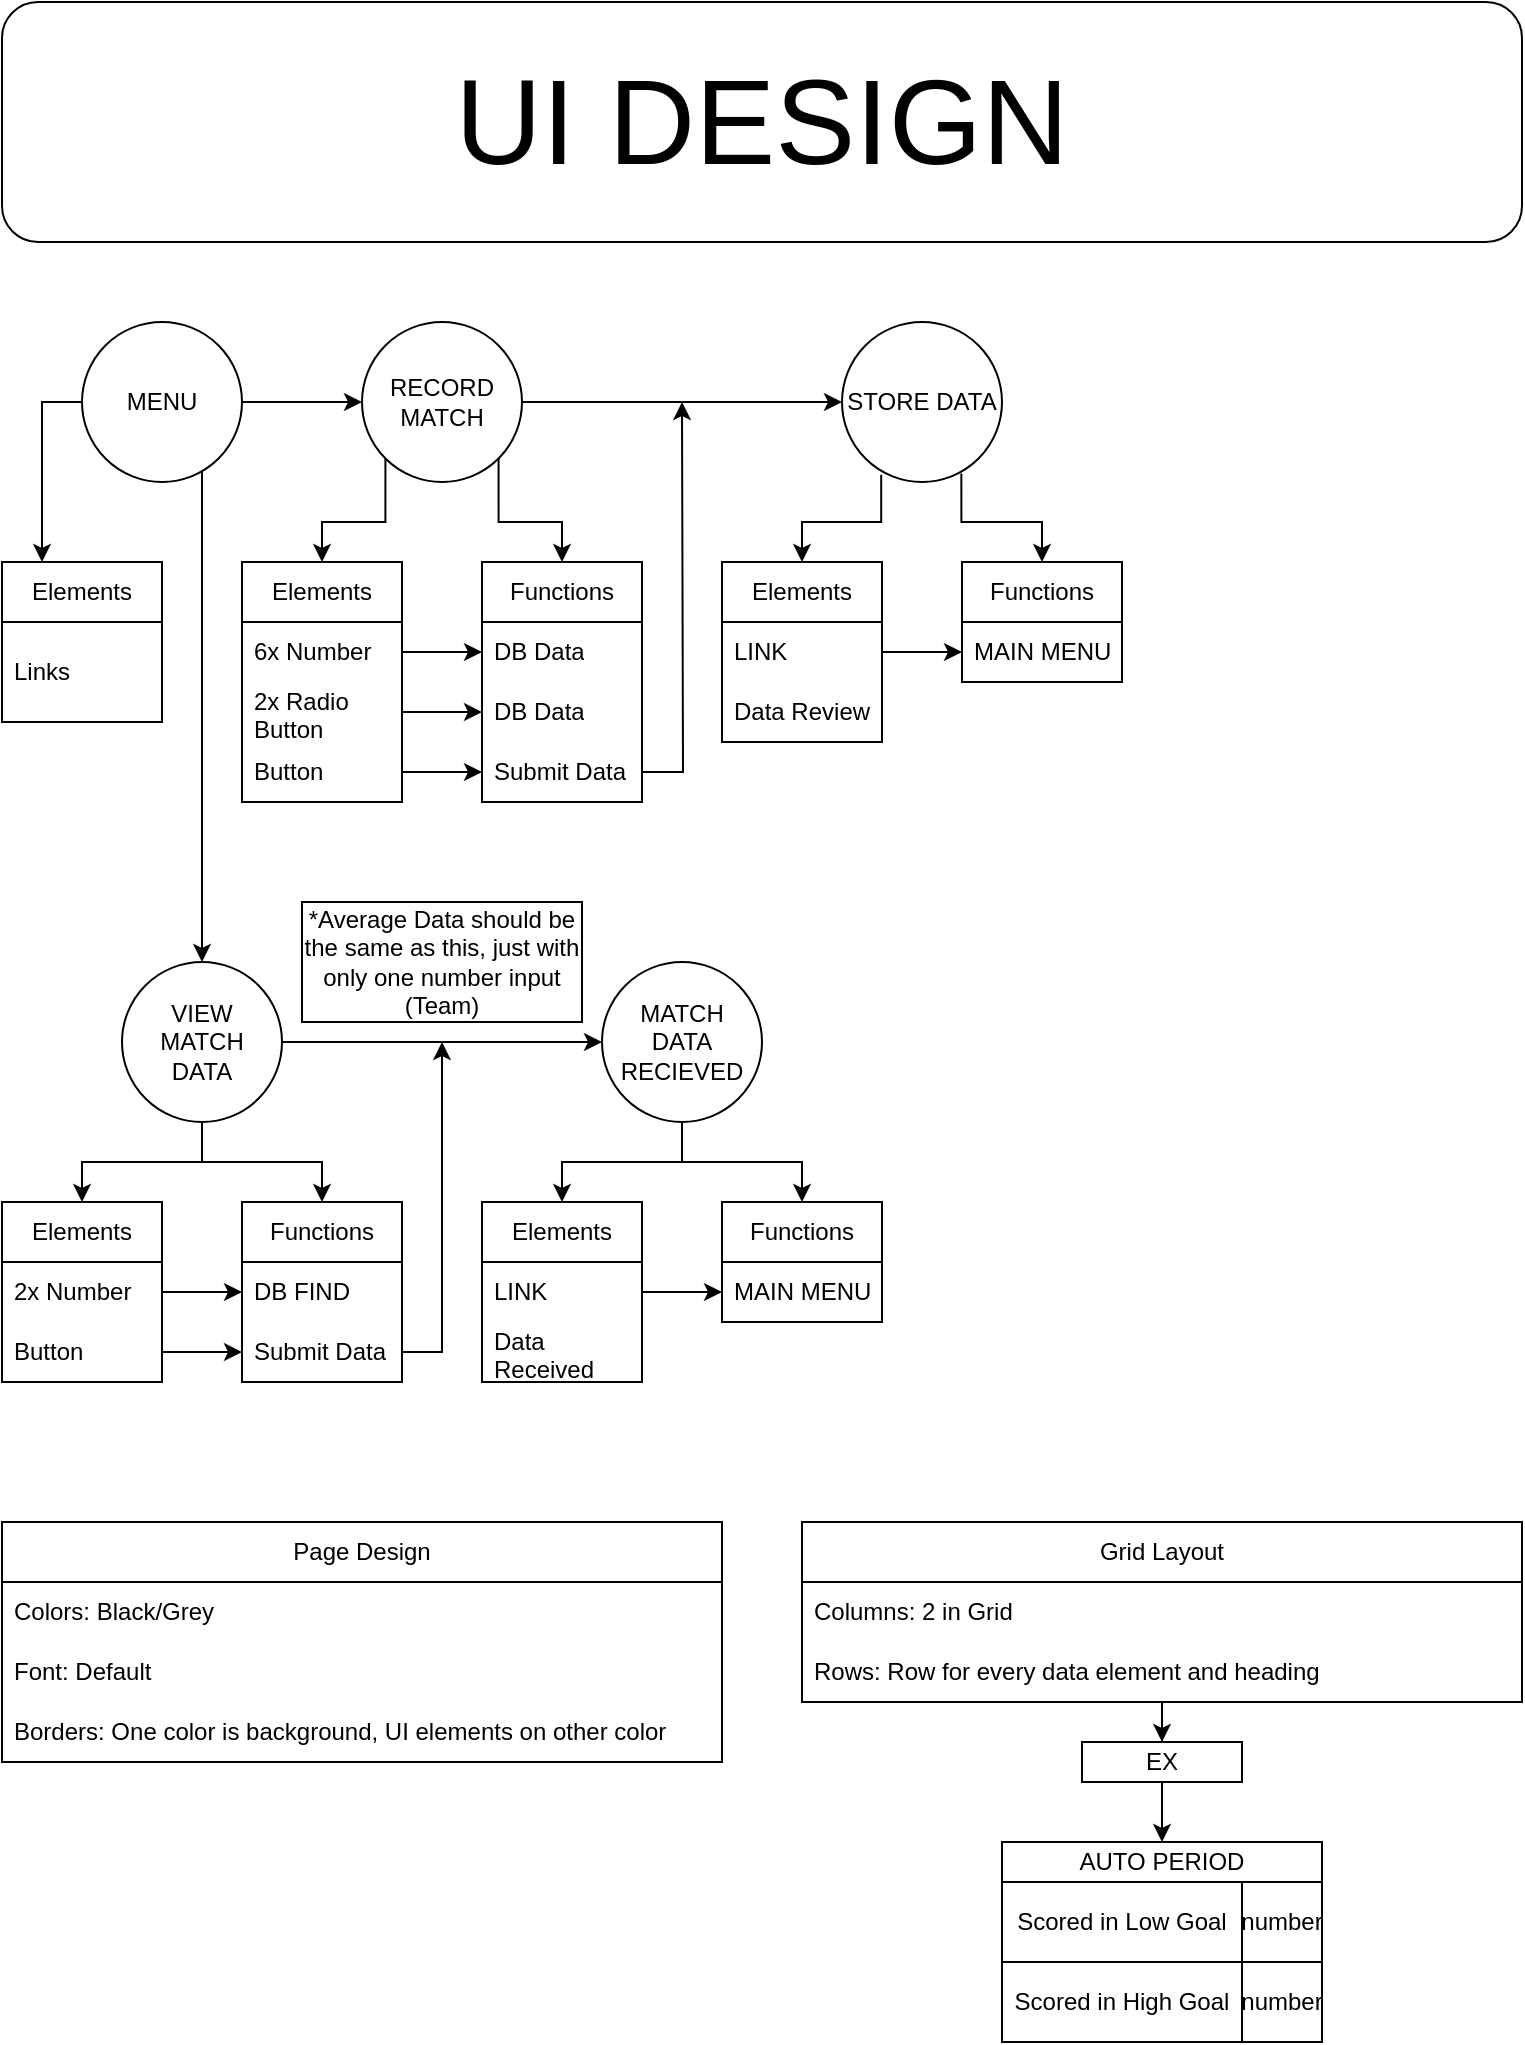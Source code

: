 <mxfile version="20.5.3" type="device"><diagram id="TbizeXg9KupzjywMaS7E" name="Page-1"><mxGraphModel dx="860" dy="467" grid="1" gridSize="10" guides="1" tooltips="1" connect="1" arrows="1" fold="1" page="1" pageScale="1" pageWidth="850" pageHeight="1100" math="0" shadow="0"><root><mxCell id="0"/><mxCell id="1" parent="0"/><mxCell id="dUOcxXH2NmT-rC37gHHx-1" value="&lt;font style=&quot;font-size: 60px;&quot;&gt;UI DESIGN&lt;/font&gt;" style="rounded=1;whiteSpace=wrap;html=1;" vertex="1" parent="1"><mxGeometry x="40" y="40" width="760" height="120" as="geometry"/></mxCell><mxCell id="dUOcxXH2NmT-rC37gHHx-2" value="Elements" style="swimlane;fontStyle=0;childLayout=stackLayout;horizontal=1;startSize=30;horizontalStack=0;resizeParent=1;resizeParentMax=0;resizeLast=0;collapsible=1;marginBottom=0;whiteSpace=wrap;html=1;fontSize=12;" vertex="1" parent="1"><mxGeometry x="40" y="320" width="80" height="80" as="geometry"/></mxCell><mxCell id="dUOcxXH2NmT-rC37gHHx-3" value="Links" style="text;strokeColor=none;fillColor=none;align=left;verticalAlign=middle;spacingLeft=4;spacingRight=4;overflow=hidden;points=[[0,0.5],[1,0.5]];portConstraint=eastwest;rotatable=0;whiteSpace=wrap;html=1;fontSize=12;" vertex="1" parent="dUOcxXH2NmT-rC37gHHx-2"><mxGeometry y="30" width="80" height="50" as="geometry"/></mxCell><mxCell id="dUOcxXH2NmT-rC37gHHx-7" style="edgeStyle=orthogonalEdgeStyle;rounded=0;orthogonalLoop=1;jettySize=auto;html=1;exitX=0;exitY=0.5;exitDx=0;exitDy=0;entryX=0.25;entryY=0;entryDx=0;entryDy=0;fontSize=12;" edge="1" parent="1" source="dUOcxXH2NmT-rC37gHHx-6" target="dUOcxXH2NmT-rC37gHHx-2"><mxGeometry relative="1" as="geometry"/></mxCell><mxCell id="dUOcxXH2NmT-rC37gHHx-39" style="edgeStyle=orthogonalEdgeStyle;rounded=0;orthogonalLoop=1;jettySize=auto;html=1;entryX=0;entryY=0.5;entryDx=0;entryDy=0;fontSize=12;" edge="1" parent="1" source="dUOcxXH2NmT-rC37gHHx-6" target="dUOcxXH2NmT-rC37gHHx-8"><mxGeometry relative="1" as="geometry"/></mxCell><mxCell id="dUOcxXH2NmT-rC37gHHx-60" style="edgeStyle=orthogonalEdgeStyle;rounded=0;orthogonalLoop=1;jettySize=auto;html=1;fontSize=12;entryX=0.5;entryY=0;entryDx=0;entryDy=0;" edge="1" parent="1" source="dUOcxXH2NmT-rC37gHHx-6" target="dUOcxXH2NmT-rC37gHHx-58"><mxGeometry relative="1" as="geometry"><mxPoint x="140" y="299.966" as="targetPoint"/><Array as="points"><mxPoint x="140" y="520"/></Array></mxGeometry></mxCell><mxCell id="dUOcxXH2NmT-rC37gHHx-6" value="MENU" style="ellipse;whiteSpace=wrap;html=1;aspect=fixed;fontSize=12;" vertex="1" parent="1"><mxGeometry x="80" y="200" width="80" height="80" as="geometry"/></mxCell><mxCell id="dUOcxXH2NmT-rC37gHHx-14" style="edgeStyle=orthogonalEdgeStyle;rounded=0;orthogonalLoop=1;jettySize=auto;html=1;exitX=0;exitY=1;exitDx=0;exitDy=0;entryX=0.5;entryY=0;entryDx=0;entryDy=0;fontSize=12;" edge="1" parent="1" source="dUOcxXH2NmT-rC37gHHx-8" target="dUOcxXH2NmT-rC37gHHx-9"><mxGeometry relative="1" as="geometry"><Array as="points"><mxPoint x="232" y="300"/><mxPoint x="200" y="300"/></Array></mxGeometry></mxCell><mxCell id="dUOcxXH2NmT-rC37gHHx-22" style="edgeStyle=orthogonalEdgeStyle;rounded=0;orthogonalLoop=1;jettySize=auto;html=1;exitX=1;exitY=1;exitDx=0;exitDy=0;entryX=0.5;entryY=0;entryDx=0;entryDy=0;fontSize=12;" edge="1" parent="1" source="dUOcxXH2NmT-rC37gHHx-8" target="dUOcxXH2NmT-rC37gHHx-15"><mxGeometry relative="1" as="geometry"/></mxCell><mxCell id="dUOcxXH2NmT-rC37gHHx-42" style="edgeStyle=orthogonalEdgeStyle;rounded=0;orthogonalLoop=1;jettySize=auto;html=1;entryX=0;entryY=0.5;entryDx=0;entryDy=0;fontSize=12;" edge="1" parent="1" source="dUOcxXH2NmT-rC37gHHx-8" target="dUOcxXH2NmT-rC37gHHx-25"><mxGeometry relative="1" as="geometry"/></mxCell><mxCell id="dUOcxXH2NmT-rC37gHHx-8" value="RECORD MATCH" style="ellipse;whiteSpace=wrap;html=1;aspect=fixed;fontSize=12;" vertex="1" parent="1"><mxGeometry x="220" y="200" width="80" height="80" as="geometry"/></mxCell><mxCell id="dUOcxXH2NmT-rC37gHHx-9" value="Elements" style="swimlane;fontStyle=0;childLayout=stackLayout;horizontal=1;startSize=30;horizontalStack=0;resizeParent=1;resizeParentMax=0;resizeLast=0;collapsible=1;marginBottom=0;whiteSpace=wrap;html=1;fontSize=12;" vertex="1" parent="1"><mxGeometry x="160" y="320" width="80" height="120" as="geometry"/></mxCell><mxCell id="dUOcxXH2NmT-rC37gHHx-10" value="6x Number" style="text;strokeColor=none;fillColor=none;align=left;verticalAlign=middle;spacingLeft=4;spacingRight=4;overflow=hidden;points=[[0,0.5],[1,0.5]];portConstraint=eastwest;rotatable=0;whiteSpace=wrap;html=1;fontSize=12;" vertex="1" parent="dUOcxXH2NmT-rC37gHHx-9"><mxGeometry y="30" width="80" height="30" as="geometry"/></mxCell><mxCell id="dUOcxXH2NmT-rC37gHHx-11" value="2x Radio Button" style="text;strokeColor=none;fillColor=none;align=left;verticalAlign=middle;spacingLeft=4;spacingRight=4;overflow=hidden;points=[[0,0.5],[1,0.5]];portConstraint=eastwest;rotatable=0;whiteSpace=wrap;html=1;fontSize=12;" vertex="1" parent="dUOcxXH2NmT-rC37gHHx-9"><mxGeometry y="60" width="80" height="30" as="geometry"/></mxCell><mxCell id="dUOcxXH2NmT-rC37gHHx-12" value="Button" style="text;strokeColor=none;fillColor=none;align=left;verticalAlign=middle;spacingLeft=4;spacingRight=4;overflow=hidden;points=[[0,0.5],[1,0.5]];portConstraint=eastwest;rotatable=0;whiteSpace=wrap;html=1;fontSize=12;" vertex="1" parent="dUOcxXH2NmT-rC37gHHx-9"><mxGeometry y="90" width="80" height="30" as="geometry"/></mxCell><mxCell id="dUOcxXH2NmT-rC37gHHx-15" value="Functions" style="swimlane;fontStyle=0;childLayout=stackLayout;horizontal=1;startSize=30;horizontalStack=0;resizeParent=1;resizeParentMax=0;resizeLast=0;collapsible=1;marginBottom=0;whiteSpace=wrap;html=1;fontSize=12;" vertex="1" parent="1"><mxGeometry x="280" y="320" width="80" height="120" as="geometry"/></mxCell><mxCell id="dUOcxXH2NmT-rC37gHHx-16" value="DB Data" style="text;strokeColor=none;fillColor=none;align=left;verticalAlign=middle;spacingLeft=4;spacingRight=4;overflow=hidden;points=[[0,0.5],[1,0.5]];portConstraint=eastwest;rotatable=0;whiteSpace=wrap;html=1;fontSize=12;" vertex="1" parent="dUOcxXH2NmT-rC37gHHx-15"><mxGeometry y="30" width="80" height="30" as="geometry"/></mxCell><mxCell id="dUOcxXH2NmT-rC37gHHx-17" value="DB Data" style="text;strokeColor=none;fillColor=none;align=left;verticalAlign=middle;spacingLeft=4;spacingRight=4;overflow=hidden;points=[[0,0.5],[1,0.5]];portConstraint=eastwest;rotatable=0;whiteSpace=wrap;html=1;fontSize=12;" vertex="1" parent="dUOcxXH2NmT-rC37gHHx-15"><mxGeometry y="60" width="80" height="30" as="geometry"/></mxCell><mxCell id="dUOcxXH2NmT-rC37gHHx-18" value="Submit Data" style="text;strokeColor=none;fillColor=none;align=left;verticalAlign=middle;spacingLeft=4;spacingRight=4;overflow=hidden;points=[[0,0.5],[1,0.5]];portConstraint=eastwest;rotatable=0;whiteSpace=wrap;html=1;fontSize=12;" vertex="1" parent="dUOcxXH2NmT-rC37gHHx-15"><mxGeometry y="90" width="80" height="30" as="geometry"/></mxCell><mxCell id="dUOcxXH2NmT-rC37gHHx-19" style="edgeStyle=orthogonalEdgeStyle;rounded=0;orthogonalLoop=1;jettySize=auto;html=1;exitX=1;exitY=0.5;exitDx=0;exitDy=0;entryX=0;entryY=0.5;entryDx=0;entryDy=0;fontSize=12;" edge="1" parent="1" source="dUOcxXH2NmT-rC37gHHx-12" target="dUOcxXH2NmT-rC37gHHx-18"><mxGeometry relative="1" as="geometry"/></mxCell><mxCell id="dUOcxXH2NmT-rC37gHHx-20" style="edgeStyle=orthogonalEdgeStyle;rounded=0;orthogonalLoop=1;jettySize=auto;html=1;entryX=0;entryY=0.5;entryDx=0;entryDy=0;fontSize=12;" edge="1" parent="1" source="dUOcxXH2NmT-rC37gHHx-11" target="dUOcxXH2NmT-rC37gHHx-17"><mxGeometry relative="1" as="geometry"/></mxCell><mxCell id="dUOcxXH2NmT-rC37gHHx-21" style="edgeStyle=orthogonalEdgeStyle;rounded=0;orthogonalLoop=1;jettySize=auto;html=1;entryX=0;entryY=0.5;entryDx=0;entryDy=0;fontSize=12;" edge="1" parent="1" source="dUOcxXH2NmT-rC37gHHx-10" target="dUOcxXH2NmT-rC37gHHx-16"><mxGeometry relative="1" as="geometry"/></mxCell><mxCell id="dUOcxXH2NmT-rC37gHHx-23" style="edgeStyle=orthogonalEdgeStyle;rounded=0;orthogonalLoop=1;jettySize=auto;html=1;exitX=0.245;exitY=0.955;exitDx=0;exitDy=0;entryX=0.5;entryY=0;entryDx=0;entryDy=0;fontSize=12;exitPerimeter=0;" edge="1" parent="1" source="dUOcxXH2NmT-rC37gHHx-25" target="dUOcxXH2NmT-rC37gHHx-26"><mxGeometry relative="1" as="geometry"/></mxCell><mxCell id="dUOcxXH2NmT-rC37gHHx-24" style="edgeStyle=orthogonalEdgeStyle;rounded=0;orthogonalLoop=1;jettySize=auto;html=1;exitX=0.746;exitY=0.947;exitDx=0;exitDy=0;entryX=0.5;entryY=0;entryDx=0;entryDy=0;fontSize=12;exitPerimeter=0;" edge="1" parent="1" source="dUOcxXH2NmT-rC37gHHx-25" target="dUOcxXH2NmT-rC37gHHx-30"><mxGeometry relative="1" as="geometry"/></mxCell><mxCell id="dUOcxXH2NmT-rC37gHHx-25" value="STORE DATA" style="ellipse;whiteSpace=wrap;html=1;aspect=fixed;fontSize=12;" vertex="1" parent="1"><mxGeometry x="460" y="200" width="80" height="80" as="geometry"/></mxCell><mxCell id="dUOcxXH2NmT-rC37gHHx-26" value="Elements" style="swimlane;fontStyle=0;childLayout=stackLayout;horizontal=1;startSize=30;horizontalStack=0;resizeParent=1;resizeParentMax=0;resizeLast=0;collapsible=1;marginBottom=0;whiteSpace=wrap;html=1;fontSize=12;" vertex="1" parent="1"><mxGeometry x="400" y="320" width="80" height="90" as="geometry"/></mxCell><mxCell id="dUOcxXH2NmT-rC37gHHx-27" value="LINK" style="text;strokeColor=none;fillColor=none;align=left;verticalAlign=middle;spacingLeft=4;spacingRight=4;overflow=hidden;points=[[0,0.5],[1,0.5]];portConstraint=eastwest;rotatable=0;whiteSpace=wrap;html=1;fontSize=12;" vertex="1" parent="dUOcxXH2NmT-rC37gHHx-26"><mxGeometry y="30" width="80" height="30" as="geometry"/></mxCell><mxCell id="dUOcxXH2NmT-rC37gHHx-47" value="Data Review" style="text;strokeColor=none;fillColor=none;align=left;verticalAlign=middle;spacingLeft=4;spacingRight=4;overflow=hidden;points=[[0,0.5],[1,0.5]];portConstraint=eastwest;rotatable=0;whiteSpace=wrap;html=1;fontSize=12;" vertex="1" parent="dUOcxXH2NmT-rC37gHHx-26"><mxGeometry y="60" width="80" height="30" as="geometry"/></mxCell><mxCell id="dUOcxXH2NmT-rC37gHHx-30" value="Functions" style="swimlane;fontStyle=0;childLayout=stackLayout;horizontal=1;startSize=30;horizontalStack=0;resizeParent=1;resizeParentMax=0;resizeLast=0;collapsible=1;marginBottom=0;whiteSpace=wrap;html=1;fontSize=12;" vertex="1" parent="1"><mxGeometry x="520" y="320" width="80" height="60" as="geometry"/></mxCell><mxCell id="dUOcxXH2NmT-rC37gHHx-31" value="MAIN MENU" style="text;strokeColor=none;fillColor=none;align=left;verticalAlign=middle;spacingLeft=4;spacingRight=4;overflow=hidden;points=[[0,0.5],[1,0.5]];portConstraint=eastwest;rotatable=0;whiteSpace=wrap;html=1;fontSize=12;" vertex="1" parent="dUOcxXH2NmT-rC37gHHx-30"><mxGeometry y="30" width="80" height="30" as="geometry"/></mxCell><mxCell id="dUOcxXH2NmT-rC37gHHx-36" style="edgeStyle=orthogonalEdgeStyle;rounded=0;orthogonalLoop=1;jettySize=auto;html=1;entryX=0;entryY=0.5;entryDx=0;entryDy=0;fontSize=12;" edge="1" parent="1" source="dUOcxXH2NmT-rC37gHHx-27" target="dUOcxXH2NmT-rC37gHHx-31"><mxGeometry relative="1" as="geometry"/></mxCell><mxCell id="dUOcxXH2NmT-rC37gHHx-46" style="text;strokeColor=none;fillColor=none;align=left;verticalAlign=middle;spacingLeft=4;spacingRight=4;overflow=hidden;points=[[0,0.5],[1,0.5]];portConstraint=eastwest;rotatable=0;whiteSpace=wrap;html=1;fontSize=12;" vertex="1" parent="1"><mxGeometry x="480" y="440" width="80" height="30" as="geometry"/></mxCell><mxCell id="dUOcxXH2NmT-rC37gHHx-54" style="edgeStyle=orthogonalEdgeStyle;rounded=0;orthogonalLoop=1;jettySize=auto;html=1;fontSize=12;" edge="1" parent="1" source="dUOcxXH2NmT-rC37gHHx-18"><mxGeometry relative="1" as="geometry"><mxPoint x="380" y="240" as="targetPoint"/></mxGeometry></mxCell><mxCell id="dUOcxXH2NmT-rC37gHHx-62" style="edgeStyle=orthogonalEdgeStyle;rounded=0;orthogonalLoop=1;jettySize=auto;html=1;entryX=0;entryY=0.5;entryDx=0;entryDy=0;fontSize=12;" edge="1" parent="1" source="dUOcxXH2NmT-rC37gHHx-58" target="dUOcxXH2NmT-rC37gHHx-61"><mxGeometry relative="1" as="geometry"/></mxCell><mxCell id="dUOcxXH2NmT-rC37gHHx-67" style="edgeStyle=orthogonalEdgeStyle;rounded=0;orthogonalLoop=1;jettySize=auto;html=1;entryX=0.5;entryY=0;entryDx=0;entryDy=0;fontSize=12;" edge="1" parent="1" source="dUOcxXH2NmT-rC37gHHx-58" target="dUOcxXH2NmT-rC37gHHx-63"><mxGeometry relative="1" as="geometry"/></mxCell><mxCell id="dUOcxXH2NmT-rC37gHHx-72" style="edgeStyle=orthogonalEdgeStyle;rounded=0;orthogonalLoop=1;jettySize=auto;html=1;fontSize=12;" edge="1" parent="1" source="dUOcxXH2NmT-rC37gHHx-58" target="dUOcxXH2NmT-rC37gHHx-68"><mxGeometry relative="1" as="geometry"/></mxCell><mxCell id="dUOcxXH2NmT-rC37gHHx-58" value="VIEW&lt;br&gt;MATCH&lt;br&gt;DATA" style="ellipse;whiteSpace=wrap;html=1;aspect=fixed;fontSize=12;" vertex="1" parent="1"><mxGeometry x="100" y="520" width="80" height="80" as="geometry"/></mxCell><mxCell id="dUOcxXH2NmT-rC37gHHx-82" style="edgeStyle=orthogonalEdgeStyle;rounded=0;orthogonalLoop=1;jettySize=auto;html=1;exitX=0.5;exitY=1;exitDx=0;exitDy=0;entryX=0.5;entryY=0;entryDx=0;entryDy=0;fontSize=12;" edge="1" parent="1" source="dUOcxXH2NmT-rC37gHHx-61" target="dUOcxXH2NmT-rC37gHHx-75"><mxGeometry relative="1" as="geometry"/></mxCell><mxCell id="dUOcxXH2NmT-rC37gHHx-83" style="edgeStyle=orthogonalEdgeStyle;rounded=0;orthogonalLoop=1;jettySize=auto;html=1;exitX=0.5;exitY=1;exitDx=0;exitDy=0;entryX=0.5;entryY=0;entryDx=0;entryDy=0;fontSize=12;" edge="1" parent="1" source="dUOcxXH2NmT-rC37gHHx-61" target="dUOcxXH2NmT-rC37gHHx-79"><mxGeometry relative="1" as="geometry"/></mxCell><mxCell id="dUOcxXH2NmT-rC37gHHx-61" value="MATCH&lt;br&gt;DATA&lt;br&gt;RECIEVED" style="ellipse;whiteSpace=wrap;html=1;aspect=fixed;fontSize=12;" vertex="1" parent="1"><mxGeometry x="340" y="520" width="80" height="80" as="geometry"/></mxCell><mxCell id="dUOcxXH2NmT-rC37gHHx-63" value="Elements" style="swimlane;fontStyle=0;childLayout=stackLayout;horizontal=1;startSize=30;horizontalStack=0;resizeParent=1;resizeParentMax=0;resizeLast=0;collapsible=1;marginBottom=0;whiteSpace=wrap;html=1;fontSize=12;" vertex="1" parent="1"><mxGeometry x="40" y="640" width="80" height="90" as="geometry"/></mxCell><mxCell id="dUOcxXH2NmT-rC37gHHx-64" value="2x Number" style="text;strokeColor=none;fillColor=none;align=left;verticalAlign=middle;spacingLeft=4;spacingRight=4;overflow=hidden;points=[[0,0.5],[1,0.5]];portConstraint=eastwest;rotatable=0;whiteSpace=wrap;html=1;fontSize=12;" vertex="1" parent="dUOcxXH2NmT-rC37gHHx-63"><mxGeometry y="30" width="80" height="30" as="geometry"/></mxCell><mxCell id="dUOcxXH2NmT-rC37gHHx-65" value="Button" style="text;strokeColor=none;fillColor=none;align=left;verticalAlign=middle;spacingLeft=4;spacingRight=4;overflow=hidden;points=[[0,0.5],[1,0.5]];portConstraint=eastwest;rotatable=0;whiteSpace=wrap;html=1;fontSize=12;" vertex="1" parent="dUOcxXH2NmT-rC37gHHx-63"><mxGeometry y="60" width="80" height="30" as="geometry"/></mxCell><mxCell id="dUOcxXH2NmT-rC37gHHx-68" value="Functions" style="swimlane;fontStyle=0;childLayout=stackLayout;horizontal=1;startSize=30;horizontalStack=0;resizeParent=1;resizeParentMax=0;resizeLast=0;collapsible=1;marginBottom=0;whiteSpace=wrap;html=1;fontSize=12;" vertex="1" parent="1"><mxGeometry x="160" y="640" width="80" height="90" as="geometry"/></mxCell><mxCell id="dUOcxXH2NmT-rC37gHHx-69" value="DB FIND" style="text;strokeColor=none;fillColor=none;align=left;verticalAlign=middle;spacingLeft=4;spacingRight=4;overflow=hidden;points=[[0,0.5],[1,0.5]];portConstraint=eastwest;rotatable=0;whiteSpace=wrap;html=1;fontSize=12;" vertex="1" parent="dUOcxXH2NmT-rC37gHHx-68"><mxGeometry y="30" width="80" height="30" as="geometry"/></mxCell><mxCell id="dUOcxXH2NmT-rC37gHHx-70" value="Submit Data" style="text;strokeColor=none;fillColor=none;align=left;verticalAlign=middle;spacingLeft=4;spacingRight=4;overflow=hidden;points=[[0,0.5],[1,0.5]];portConstraint=eastwest;rotatable=0;whiteSpace=wrap;html=1;fontSize=12;" vertex="1" parent="dUOcxXH2NmT-rC37gHHx-68"><mxGeometry y="60" width="80" height="30" as="geometry"/></mxCell><mxCell id="dUOcxXH2NmT-rC37gHHx-73" style="edgeStyle=orthogonalEdgeStyle;rounded=0;orthogonalLoop=1;jettySize=auto;html=1;entryX=0;entryY=0.5;entryDx=0;entryDy=0;fontSize=12;" edge="1" parent="1" source="dUOcxXH2NmT-rC37gHHx-64" target="dUOcxXH2NmT-rC37gHHx-69"><mxGeometry relative="1" as="geometry"/></mxCell><mxCell id="dUOcxXH2NmT-rC37gHHx-74" style="edgeStyle=orthogonalEdgeStyle;rounded=0;orthogonalLoop=1;jettySize=auto;html=1;entryX=0;entryY=0.5;entryDx=0;entryDy=0;fontSize=12;" edge="1" parent="1" source="dUOcxXH2NmT-rC37gHHx-65" target="dUOcxXH2NmT-rC37gHHx-70"><mxGeometry relative="1" as="geometry"/></mxCell><mxCell id="dUOcxXH2NmT-rC37gHHx-75" value="Elements" style="swimlane;fontStyle=0;childLayout=stackLayout;horizontal=1;startSize=30;horizontalStack=0;resizeParent=1;resizeParentMax=0;resizeLast=0;collapsible=1;marginBottom=0;whiteSpace=wrap;html=1;fontSize=12;" vertex="1" parent="1"><mxGeometry x="280" y="640" width="80" height="90" as="geometry"/></mxCell><mxCell id="dUOcxXH2NmT-rC37gHHx-76" value="LINK" style="text;strokeColor=none;fillColor=none;align=left;verticalAlign=middle;spacingLeft=4;spacingRight=4;overflow=hidden;points=[[0,0.5],[1,0.5]];portConstraint=eastwest;rotatable=0;whiteSpace=wrap;html=1;fontSize=12;" vertex="1" parent="dUOcxXH2NmT-rC37gHHx-75"><mxGeometry y="30" width="80" height="30" as="geometry"/></mxCell><mxCell id="dUOcxXH2NmT-rC37gHHx-77" value="Data Received" style="text;strokeColor=none;fillColor=none;align=left;verticalAlign=middle;spacingLeft=4;spacingRight=4;overflow=hidden;points=[[0,0.5],[1,0.5]];portConstraint=eastwest;rotatable=0;whiteSpace=wrap;html=1;fontSize=12;" vertex="1" parent="dUOcxXH2NmT-rC37gHHx-75"><mxGeometry y="60" width="80" height="30" as="geometry"/></mxCell><mxCell id="dUOcxXH2NmT-rC37gHHx-79" value="Functions" style="swimlane;fontStyle=0;childLayout=stackLayout;horizontal=1;startSize=30;horizontalStack=0;resizeParent=1;resizeParentMax=0;resizeLast=0;collapsible=1;marginBottom=0;whiteSpace=wrap;html=1;fontSize=12;" vertex="1" parent="1"><mxGeometry x="400" y="640" width="80" height="60" as="geometry"/></mxCell><mxCell id="dUOcxXH2NmT-rC37gHHx-80" value="MAIN MENU" style="text;strokeColor=none;fillColor=none;align=left;verticalAlign=middle;spacingLeft=4;spacingRight=4;overflow=hidden;points=[[0,0.5],[1,0.5]];portConstraint=eastwest;rotatable=0;whiteSpace=wrap;html=1;fontSize=12;" vertex="1" parent="dUOcxXH2NmT-rC37gHHx-79"><mxGeometry y="30" width="80" height="30" as="geometry"/></mxCell><mxCell id="dUOcxXH2NmT-rC37gHHx-84" style="edgeStyle=orthogonalEdgeStyle;rounded=0;orthogonalLoop=1;jettySize=auto;html=1;entryX=0;entryY=0.5;entryDx=0;entryDy=0;fontSize=12;" edge="1" parent="1" source="dUOcxXH2NmT-rC37gHHx-76" target="dUOcxXH2NmT-rC37gHHx-80"><mxGeometry relative="1" as="geometry"/></mxCell><mxCell id="dUOcxXH2NmT-rC37gHHx-86" style="edgeStyle=orthogonalEdgeStyle;rounded=0;orthogonalLoop=1;jettySize=auto;html=1;fontSize=12;" edge="1" parent="1" source="dUOcxXH2NmT-rC37gHHx-70"><mxGeometry relative="1" as="geometry"><mxPoint x="260" y="560" as="targetPoint"/><Array as="points"><mxPoint x="260" y="715"/><mxPoint x="260" y="560"/></Array></mxGeometry></mxCell><mxCell id="dUOcxXH2NmT-rC37gHHx-87" value="*Average Data should be the same as this, just with only one number input (Team)" style="rounded=0;whiteSpace=wrap;html=1;fontSize=12;" vertex="1" parent="1"><mxGeometry x="190" y="490" width="140" height="60" as="geometry"/></mxCell><mxCell id="dUOcxXH2NmT-rC37gHHx-88" value="Page Design" style="swimlane;fontStyle=0;childLayout=stackLayout;horizontal=1;startSize=30;horizontalStack=0;resizeParent=1;resizeParentMax=0;resizeLast=0;collapsible=1;marginBottom=0;whiteSpace=wrap;html=1;fontSize=12;" vertex="1" parent="1"><mxGeometry x="40" y="800" width="360" height="120" as="geometry"/></mxCell><mxCell id="dUOcxXH2NmT-rC37gHHx-89" value="Colors: Black/Grey" style="text;strokeColor=none;fillColor=none;align=left;verticalAlign=middle;spacingLeft=4;spacingRight=4;overflow=hidden;points=[[0,0.5],[1,0.5]];portConstraint=eastwest;rotatable=0;whiteSpace=wrap;html=1;fontSize=12;" vertex="1" parent="dUOcxXH2NmT-rC37gHHx-88"><mxGeometry y="30" width="360" height="30" as="geometry"/></mxCell><mxCell id="dUOcxXH2NmT-rC37gHHx-90" value="Font: Default" style="text;strokeColor=none;fillColor=none;align=left;verticalAlign=middle;spacingLeft=4;spacingRight=4;overflow=hidden;points=[[0,0.5],[1,0.5]];portConstraint=eastwest;rotatable=0;whiteSpace=wrap;html=1;fontSize=12;" vertex="1" parent="dUOcxXH2NmT-rC37gHHx-88"><mxGeometry y="60" width="360" height="30" as="geometry"/></mxCell><mxCell id="dUOcxXH2NmT-rC37gHHx-91" value="Borders: One color is background, UI elements on other color" style="text;strokeColor=none;fillColor=none;align=left;verticalAlign=middle;spacingLeft=4;spacingRight=4;overflow=hidden;points=[[0,0.5],[1,0.5]];portConstraint=eastwest;rotatable=0;whiteSpace=wrap;html=1;fontSize=12;" vertex="1" parent="dUOcxXH2NmT-rC37gHHx-88"><mxGeometry y="90" width="360" height="30" as="geometry"/></mxCell><mxCell id="dUOcxXH2NmT-rC37gHHx-98" style="edgeStyle=orthogonalEdgeStyle;rounded=0;orthogonalLoop=1;jettySize=auto;html=1;entryX=0.5;entryY=0;entryDx=0;entryDy=0;fontSize=12;" edge="1" parent="1" source="dUOcxXH2NmT-rC37gHHx-92" target="dUOcxXH2NmT-rC37gHHx-97"><mxGeometry relative="1" as="geometry"/></mxCell><mxCell id="dUOcxXH2NmT-rC37gHHx-92" value="Grid Layout" style="swimlane;fontStyle=0;childLayout=stackLayout;horizontal=1;startSize=30;horizontalStack=0;resizeParent=1;resizeParentMax=0;resizeLast=0;collapsible=1;marginBottom=0;whiteSpace=wrap;html=1;fontSize=12;" vertex="1" parent="1"><mxGeometry x="440" y="800" width="360" height="90" as="geometry"/></mxCell><mxCell id="dUOcxXH2NmT-rC37gHHx-93" value="Columns: 2 in Grid" style="text;strokeColor=none;fillColor=none;align=left;verticalAlign=middle;spacingLeft=4;spacingRight=4;overflow=hidden;points=[[0,0.5],[1,0.5]];portConstraint=eastwest;rotatable=0;whiteSpace=wrap;html=1;fontSize=12;" vertex="1" parent="dUOcxXH2NmT-rC37gHHx-92"><mxGeometry y="30" width="360" height="30" as="geometry"/></mxCell><mxCell id="dUOcxXH2NmT-rC37gHHx-94" value="Rows: Row for every data element and heading" style="text;strokeColor=none;fillColor=none;align=left;verticalAlign=middle;spacingLeft=4;spacingRight=4;overflow=hidden;points=[[0,0.5],[1,0.5]];portConstraint=eastwest;rotatable=0;whiteSpace=wrap;html=1;fontSize=12;" vertex="1" parent="dUOcxXH2NmT-rC37gHHx-92"><mxGeometry y="60" width="360" height="30" as="geometry"/></mxCell><mxCell id="dUOcxXH2NmT-rC37gHHx-100" style="edgeStyle=orthogonalEdgeStyle;rounded=0;orthogonalLoop=1;jettySize=auto;html=1;entryX=0.5;entryY=0;entryDx=0;entryDy=0;fontSize=12;" edge="1" parent="1" source="dUOcxXH2NmT-rC37gHHx-97" target="dUOcxXH2NmT-rC37gHHx-99"><mxGeometry relative="1" as="geometry"/></mxCell><mxCell id="dUOcxXH2NmT-rC37gHHx-97" value="EX" style="rounded=0;whiteSpace=wrap;html=1;fontSize=12;" vertex="1" parent="1"><mxGeometry x="580" y="910" width="80" height="20" as="geometry"/></mxCell><mxCell id="dUOcxXH2NmT-rC37gHHx-99" value="AUTO PERIOD" style="rounded=0;whiteSpace=wrap;html=1;fontSize=12;" vertex="1" parent="1"><mxGeometry x="540" y="960" width="160" height="20" as="geometry"/></mxCell><mxCell id="dUOcxXH2NmT-rC37gHHx-101" value="Scored in Low Goal" style="rounded=0;whiteSpace=wrap;html=1;fontSize=12;" vertex="1" parent="1"><mxGeometry x="540" y="980" width="120" height="40" as="geometry"/></mxCell><mxCell id="dUOcxXH2NmT-rC37gHHx-102" value="number" style="rounded=0;whiteSpace=wrap;html=1;fontSize=12;" vertex="1" parent="1"><mxGeometry x="660" y="980" width="40" height="40" as="geometry"/></mxCell><mxCell id="dUOcxXH2NmT-rC37gHHx-103" value="Scored in High Goal" style="rounded=0;whiteSpace=wrap;html=1;fontSize=12;" vertex="1" parent="1"><mxGeometry x="540" y="1020" width="120" height="40" as="geometry"/></mxCell><mxCell id="dUOcxXH2NmT-rC37gHHx-104" value="number" style="rounded=0;whiteSpace=wrap;html=1;fontSize=12;" vertex="1" parent="1"><mxGeometry x="660" y="1020" width="40" height="40" as="geometry"/></mxCell></root></mxGraphModel></diagram></mxfile>